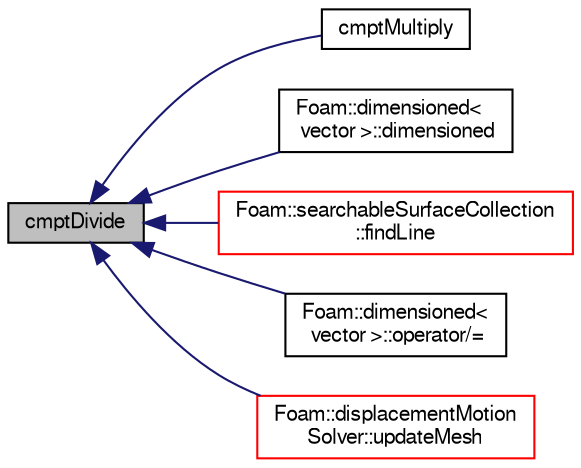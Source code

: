 digraph "cmptDivide"
{
  bgcolor="transparent";
  edge [fontname="FreeSans",fontsize="10",labelfontname="FreeSans",labelfontsize="10"];
  node [fontname="FreeSans",fontsize="10",shape=record];
  rankdir="LR";
  Node45014 [label="cmptDivide",height=0.2,width=0.4,color="black", fillcolor="grey75", style="filled", fontcolor="black"];
  Node45014 -> Node45015 [dir="back",color="midnightblue",fontsize="10",style="solid",fontname="FreeSans"];
  Node45015 [label="cmptMultiply",height=0.2,width=0.4,color="black",URL="$a21124.html#a8bb3a8a926f4b8fd50050caf267349fa"];
  Node45014 -> Node45016 [dir="back",color="midnightblue",fontsize="10",style="solid",fontname="FreeSans"];
  Node45016 [label="Foam::dimensioned\<\l vector \>::dimensioned",height=0.2,width=0.4,color="black",URL="$a26366.html#a97d65bea54a56a86a6ee89c657ffd9cf",tooltip="Construct given a value (creates dimensionless value). "];
  Node45014 -> Node45017 [dir="back",color="midnightblue",fontsize="10",style="solid",fontname="FreeSans"];
  Node45017 [label="Foam::searchableSurfaceCollection\l::findLine",height=0.2,width=0.4,color="red",URL="$a25242.html#a2a363a8584a3ae8109cce2aaf6436e3f",tooltip="Find first intersection on segment from start to end. "];
  Node45014 -> Node45020 [dir="back",color="midnightblue",fontsize="10",style="solid",fontname="FreeSans"];
  Node45020 [label="Foam::dimensioned\<\l vector \>::operator/=",height=0.2,width=0.4,color="black",URL="$a26366.html#a974af988e2b06b3a8f644ba16dadbe4f"];
  Node45014 -> Node45021 [dir="back",color="midnightblue",fontsize="10",style="solid",fontname="FreeSans"];
  Node45021 [label="Foam::displacementMotion\lSolver::updateMesh",height=0.2,width=0.4,color="red",URL="$a21574.html#ad57565956fd4064299f4bd3c4eebb1d4",tooltip="Update local data for topology changes. "];
}
